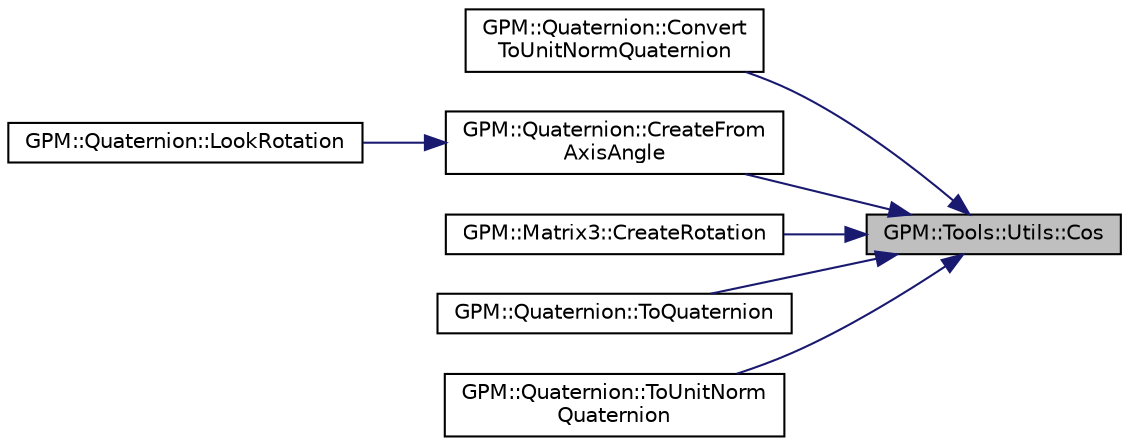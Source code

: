 digraph "GPM::Tools::Utils::Cos"
{
 // LATEX_PDF_SIZE
  edge [fontname="Helvetica",fontsize="10",labelfontname="Helvetica",labelfontsize="10"];
  node [fontname="Helvetica",fontsize="10",shape=record];
  rankdir="RL";
  Node1 [label="GPM::Tools::Utils::Cos",height=0.2,width=0.4,color="black", fillcolor="grey75", style="filled", fontcolor="black",tooltip="Mathematics co-sinus implementation."];
  Node1 -> Node2 [dir="back",color="midnightblue",fontsize="10",style="solid",fontname="Helvetica"];
  Node2 [label="GPM::Quaternion::Convert\lToUnitNormQuaternion",height=0.2,width=0.4,color="black", fillcolor="white", style="filled",URL="$struct_g_p_m_1_1_quaternion.html#a87882ad61ea5b1b34ed51be9b62a2ac8",tooltip="Convert the current quaternion to unit quaternion."];
  Node1 -> Node3 [dir="back",color="midnightblue",fontsize="10",style="solid",fontname="Helvetica"];
  Node3 [label="GPM::Quaternion::CreateFrom\lAxisAngle",height=0.2,width=0.4,color="black", fillcolor="white", style="filled",URL="$struct_g_p_m_1_1_quaternion.html#af8678558a6ef53b90318a20257db8beb",tooltip="Create a quaternion out of an axis and angle."];
  Node3 -> Node4 [dir="back",color="midnightblue",fontsize="10",style="solid",fontname="Helvetica"];
  Node4 [label="GPM::Quaternion::LookRotation",height=0.2,width=0.4,color="black", fillcolor="white", style="filled",URL="$struct_g_p_m_1_1_quaternion.html#a80f64a9e24b3ee84483d66692f62303f",tooltip="Creates a rotation with the specified forward and upwards directions."];
  Node1 -> Node5 [dir="back",color="midnightblue",fontsize="10",style="solid",fontname="Helvetica"];
  Node5 [label="GPM::Matrix3::CreateRotation",height=0.2,width=0.4,color="black", fillcolor="white", style="filled",URL="$struct_g_p_m_1_1_matrix3.html#abad7b25219cbed06049decb4b1056c52",tooltip="Creates a rotation identity matrix with an angle in degrees."];
  Node1 -> Node6 [dir="back",color="midnightblue",fontsize="10",style="solid",fontname="Helvetica"];
  Node6 [label="GPM::Quaternion::ToQuaternion",height=0.2,width=0.4,color="black", fillcolor="white", style="filled",URL="$struct_g_p_m_1_1_quaternion.html#a16c1af1524d5fed11c573bb120b3090a",tooltip="Create a quaternion from yaw, pitch and roll angle in degrees."];
  Node1 -> Node7 [dir="back",color="midnightblue",fontsize="10",style="solid",fontname="Helvetica"];
  Node7 [label="GPM::Quaternion::ToUnitNorm\lQuaternion",height=0.2,width=0.4,color="black", fillcolor="white", style="filled",URL="$struct_g_p_m_1_1_quaternion.html#af9c8f2d1ba00736145cdab9899f36b12",tooltip="Transform the current quaternion to a unit quaternion."];
}
